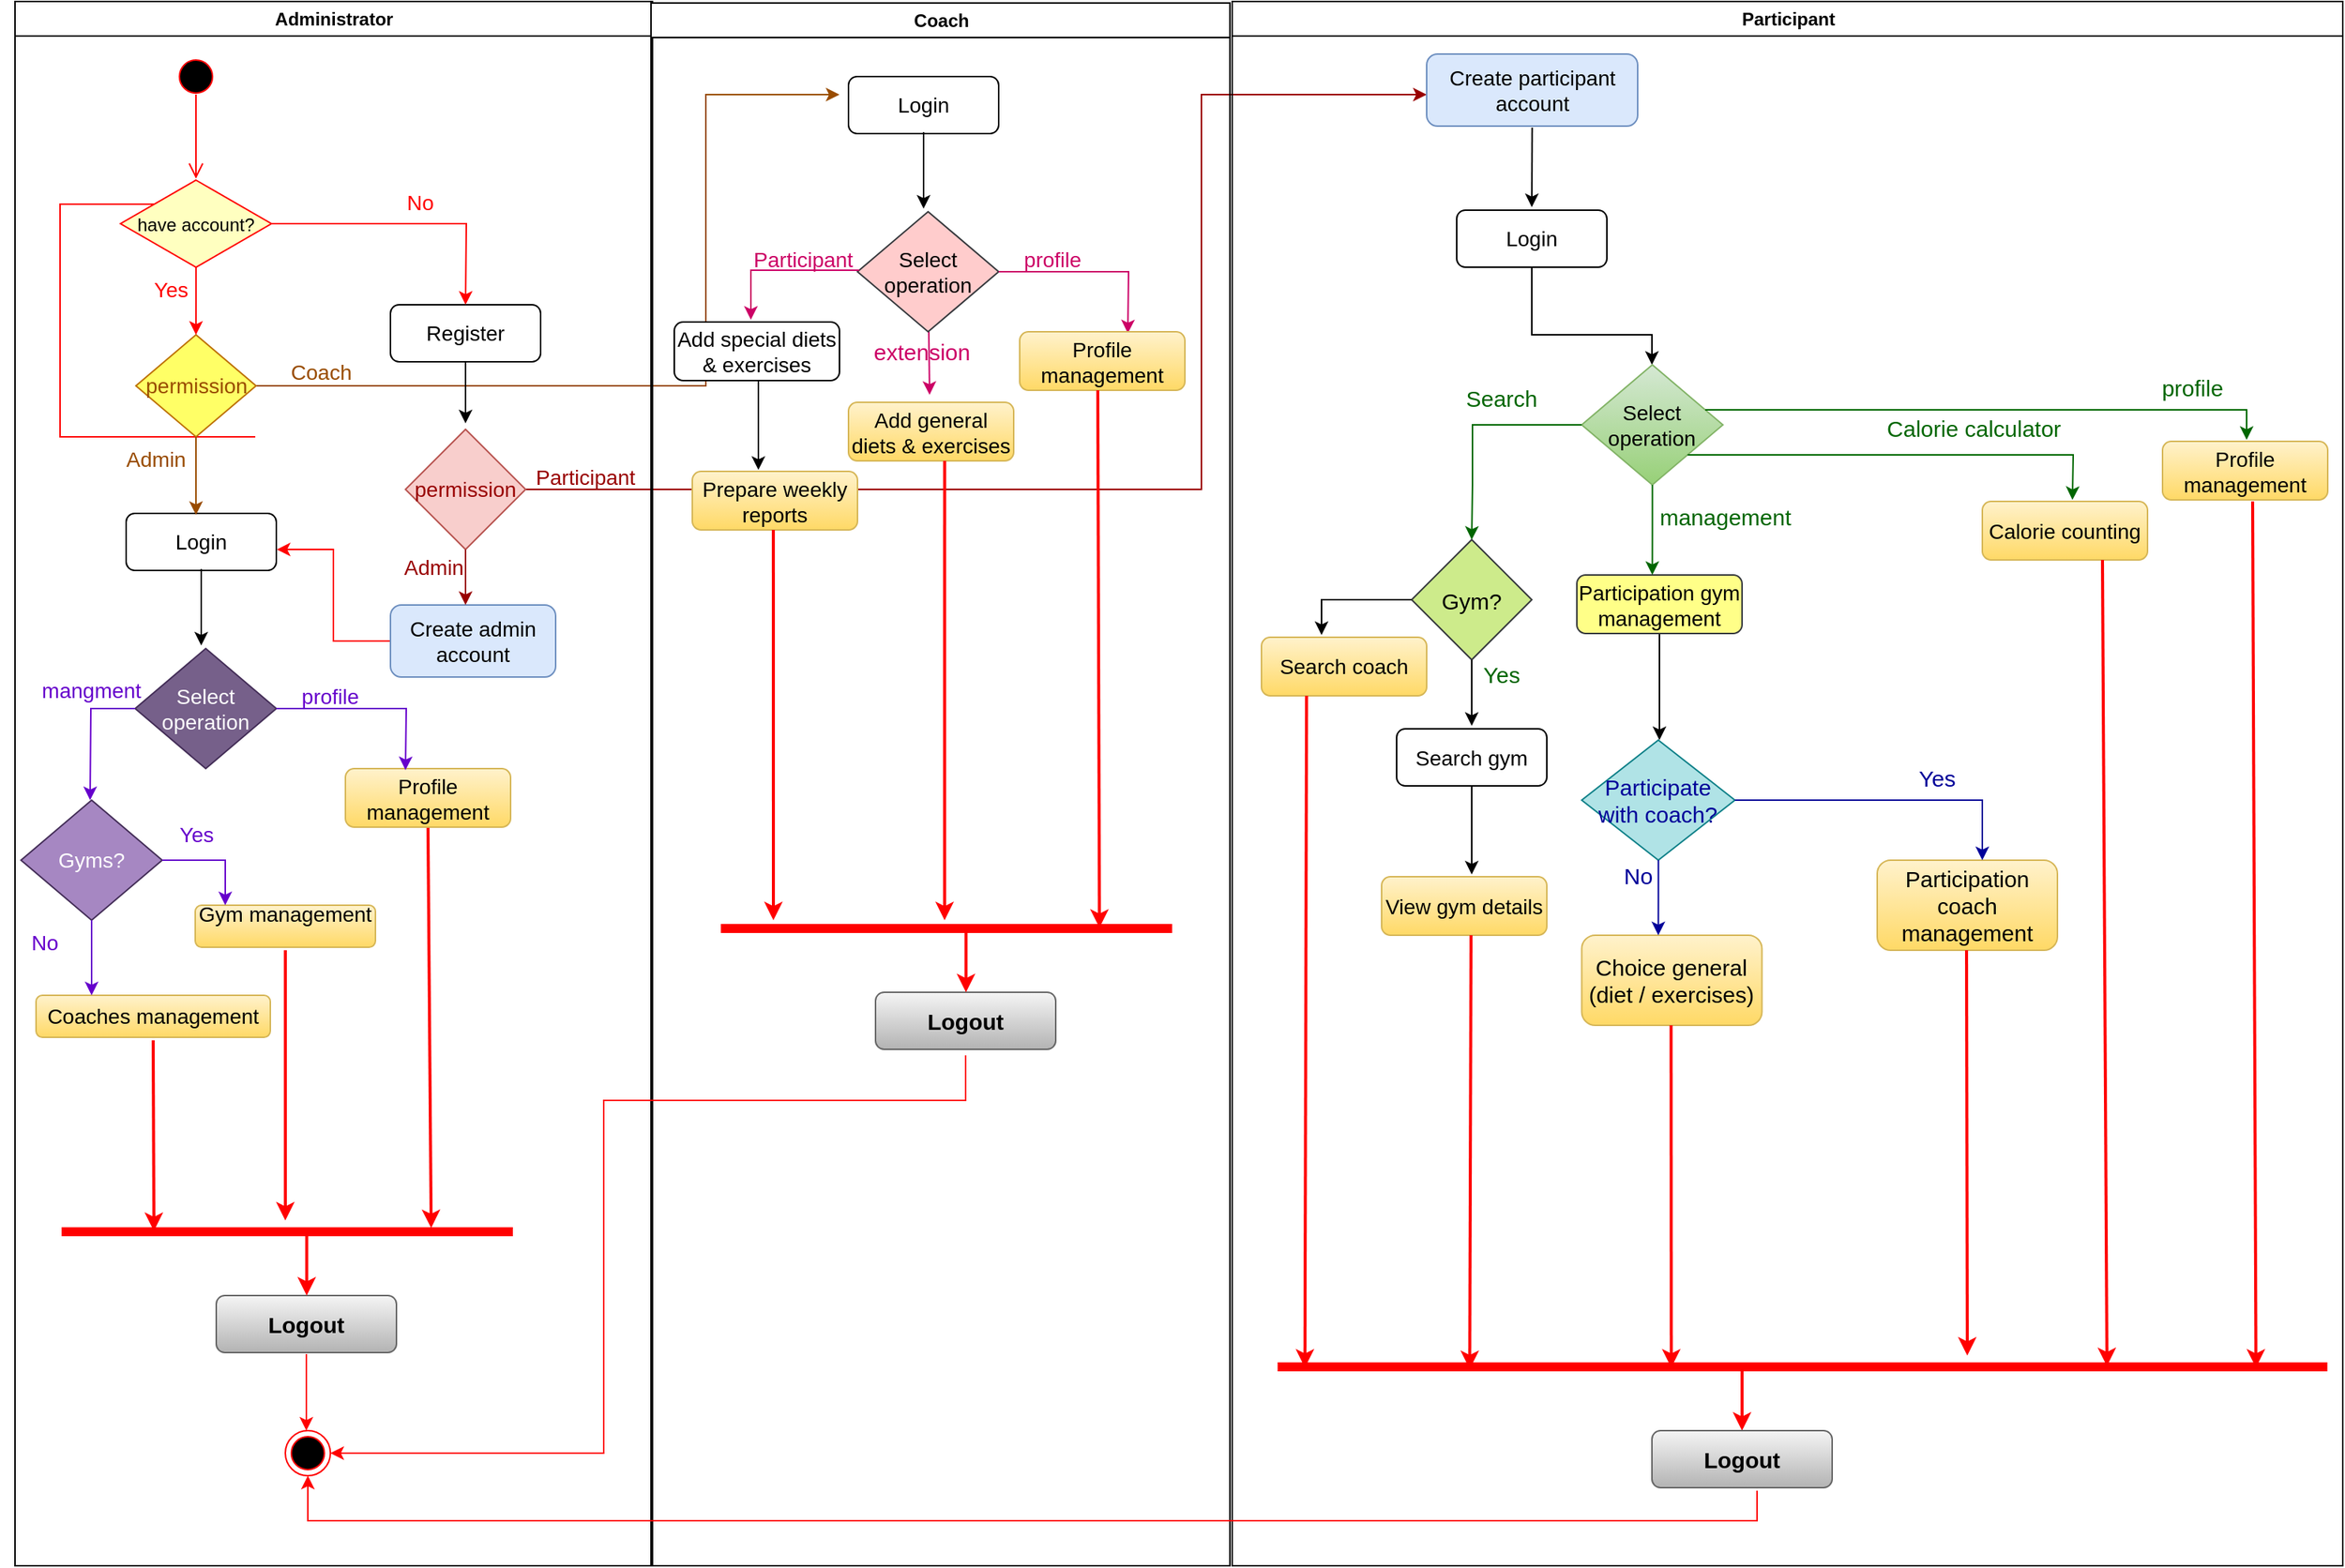 <mxfile version="20.5.1" type="github">
  <diagram name="Page-1" id="e7e014a7-5840-1c2e-5031-d8a46d1fe8dd">
    <mxGraphModel dx="1038" dy="536" grid="1" gridSize="10" guides="1" tooltips="1" connect="1" arrows="1" fold="1" page="1" pageScale="1" pageWidth="1169" pageHeight="826" background="none" math="0" shadow="0">
      <root>
        <mxCell id="0" />
        <mxCell id="1" parent="0" />
        <mxCell id="dBgh0t9pDxQGnR2ba0j--71" style="edgeStyle=orthogonalEdgeStyle;rounded=0;orthogonalLoop=1;jettySize=auto;html=1;strokeColor=#990000;fontSize=14;fontColor=#994C00;" edge="1" parent="1" source="dBgh0t9pDxQGnR2ba0j--53">
          <mxGeometry relative="1" as="geometry">
            <mxPoint x="960" y="190" as="targetPoint" />
            <Array as="points">
              <mxPoint x="810" y="453" />
              <mxPoint x="810" y="190" />
            </Array>
          </mxGeometry>
        </mxCell>
        <mxCell id="dBgh0t9pDxQGnR2ba0j--68" style="edgeStyle=orthogonalEdgeStyle;rounded=0;orthogonalLoop=1;jettySize=auto;html=1;strokeColor=#994C00;fontSize=14;fontColor=#994C00;entryX=-0.06;entryY=0.342;entryDx=0;entryDy=0;entryPerimeter=0;" edge="1" parent="1" source="dBgh0t9pDxQGnR2ba0j--65" target="dBgh0t9pDxQGnR2ba0j--94">
          <mxGeometry relative="1" as="geometry">
            <mxPoint x="530" y="190" as="targetPoint" />
            <Array as="points">
              <mxPoint x="480" y="384" />
              <mxPoint x="480" y="190" />
            </Array>
          </mxGeometry>
        </mxCell>
        <mxCell id="dBgh0t9pDxQGnR2ba0j--104" style="edgeStyle=none;rounded=0;orthogonalLoop=1;jettySize=auto;html=1;strokeColor=#CC0066;strokeWidth=1;fontSize=15;fontColor=#6600CC;" edge="1" parent="1" source="dBgh0t9pDxQGnR2ba0j--95">
          <mxGeometry relative="1" as="geometry">
            <mxPoint x="629" y="390" as="targetPoint" />
          </mxGeometry>
        </mxCell>
        <mxCell id="2" value="Administrator" style="swimlane;whiteSpace=wrap;" parent="1" vertex="1">
          <mxGeometry x="20" y="128" width="424.5" height="1042" as="geometry" />
        </mxCell>
        <mxCell id="12" value="" style="edgeStyle=elbowEdgeStyle;elbow=horizontal;strokeColor=#FF0000;endArrow=open;endFill=1;rounded=0" parent="2" source="10" edge="1">
          <mxGeometry width="100" height="100" relative="1" as="geometry">
            <mxPoint x="160" y="290" as="sourcePoint" />
            <mxPoint x="115" y="135" as="targetPoint" />
            <Array as="points">
              <mxPoint x="30" y="250" />
            </Array>
          </mxGeometry>
        </mxCell>
        <mxCell id="dBgh0t9pDxQGnR2ba0j--41" value="" style="ellipse;html=1;shape=startState;fillColor=#000000;strokeColor=#ff0000;" vertex="1" parent="2">
          <mxGeometry x="105.5" y="35" width="30" height="30" as="geometry" />
        </mxCell>
        <mxCell id="dBgh0t9pDxQGnR2ba0j--42" value="" style="edgeStyle=orthogonalEdgeStyle;html=1;verticalAlign=bottom;endArrow=open;endSize=8;strokeColor=#ff0000;rounded=0;" edge="1" parent="2">
          <mxGeometry relative="1" as="geometry">
            <mxPoint x="120.5" y="118" as="targetPoint" />
            <mxPoint x="120.5" y="62" as="sourcePoint" />
          </mxGeometry>
        </mxCell>
        <mxCell id="dBgh0t9pDxQGnR2ba0j--45" value="have account?" style="rhombus;fillColor=#ffffc0;strokeColor=#ff0000;" vertex="1" parent="2">
          <mxGeometry x="70.25" y="119" width="100.5" height="58" as="geometry" />
        </mxCell>
        <mxCell id="dBgh0t9pDxQGnR2ba0j--49" value="&lt;font style=&quot;font-size: 14px;&quot; color=&quot;#FF0000&quot;&gt;No&lt;/font&gt;" style="text;html=1;strokeColor=none;fillColor=none;align=center;verticalAlign=middle;whiteSpace=wrap;rounded=0;" vertex="1" parent="2">
          <mxGeometry x="240" y="119" width="60" height="30" as="geometry" />
        </mxCell>
        <mxCell id="dBgh0t9pDxQGnR2ba0j--51" value="&lt;span&gt;Register &lt;/span&gt;" style="rounded=1;whiteSpace=wrap;html=1;fontSize=14;fontColor=#000000;" vertex="1" parent="2">
          <mxGeometry x="250" y="202" width="100" height="38" as="geometry" />
        </mxCell>
        <mxCell id="dBgh0t9pDxQGnR2ba0j--53" value="&lt;font color=&quot;#990000&quot;&gt;permission&lt;/font&gt;" style="rhombus;whiteSpace=wrap;html=1;fontSize=14;fillColor=#f8cecc;strokeColor=#b85450;" vertex="1" parent="2">
          <mxGeometry x="260" y="285" width="80" height="80" as="geometry" />
        </mxCell>
        <mxCell id="dBgh0t9pDxQGnR2ba0j--64" style="edgeStyle=orthogonalEdgeStyle;rounded=0;orthogonalLoop=1;jettySize=auto;html=1;entryX=1.003;entryY=0.632;entryDx=0;entryDy=0;entryPerimeter=0;strokeColor=#FF0000;fontSize=14;fontColor=#000000;" edge="1" parent="2" source="dBgh0t9pDxQGnR2ba0j--55" target="dBgh0t9pDxQGnR2ba0j--58">
          <mxGeometry relative="1" as="geometry" />
        </mxCell>
        <mxCell id="dBgh0t9pDxQGnR2ba0j--55" value="&lt;font color=&quot;#000000&quot;&gt;Create admin account&lt;br&gt;&lt;/font&gt;" style="rounded=1;whiteSpace=wrap;html=1;fontSize=14;fillColor=#dae8fc;strokeColor=#6c8ebf;" vertex="1" parent="2">
          <mxGeometry x="250" y="402" width="110" height="48" as="geometry" />
        </mxCell>
        <mxCell id="dBgh0t9pDxQGnR2ba0j--57" value="&lt;font color=&quot;#FF0000&quot;&gt;Yes&lt;/font&gt;" style="text;html=1;strokeColor=none;fillColor=none;align=center;verticalAlign=middle;whiteSpace=wrap;rounded=0;fontSize=14;fontColor=#000000;" vertex="1" parent="2">
          <mxGeometry x="74" y="177" width="60" height="30" as="geometry" />
        </mxCell>
        <mxCell id="dBgh0t9pDxQGnR2ba0j--58" value="Login" style="rounded=1;whiteSpace=wrap;html=1;fontSize=14;fontColor=#000000;" vertex="1" parent="2">
          <mxGeometry x="74" y="341" width="100" height="38" as="geometry" />
        </mxCell>
        <mxCell id="dBgh0t9pDxQGnR2ba0j--59" value="&lt;font color=&quot;#994C00&quot;&gt;Admin&lt;/font&gt;" style="text;html=1;strokeColor=none;fillColor=none;align=center;verticalAlign=middle;whiteSpace=wrap;rounded=0;fontSize=14;fontColor=#FF0000;" vertex="1" parent="2">
          <mxGeometry x="64" y="290" width="60" height="30" as="geometry" />
        </mxCell>
        <mxCell id="dBgh0t9pDxQGnR2ba0j--62" value="Select operation" style="rhombus;whiteSpace=wrap;html=1;fontSize=14;fillColor=#76608a;strokeColor=#432D57;fontColor=#ffffff;" vertex="1" parent="2">
          <mxGeometry x="80" y="431" width="94" height="80" as="geometry" />
        </mxCell>
        <mxCell id="dBgh0t9pDxQGnR2ba0j--65" value="&lt;font color=&quot;#994C00&quot;&gt;permission&lt;/font&gt;" style="rhombus;whiteSpace=wrap;html=1;fontSize=14;fillColor=#FFFF66;strokeColor=#BD7000;fontColor=#000000;" vertex="1" parent="2">
          <mxGeometry x="80.5" y="222" width="80" height="68" as="geometry" />
        </mxCell>
        <mxCell id="dBgh0t9pDxQGnR2ba0j--69" value="&lt;font color=&quot;#994C00&quot;&gt;Coach&lt;/font&gt;" style="text;html=1;strokeColor=none;fillColor=none;align=center;verticalAlign=middle;whiteSpace=wrap;rounded=0;fontSize=14;fontColor=#FF0000;" vertex="1" parent="2">
          <mxGeometry x="174" y="232" width="60" height="30" as="geometry" />
        </mxCell>
        <mxCell id="dBgh0t9pDxQGnR2ba0j--72" value="&lt;font color=&quot;#990000&quot;&gt;Participant&lt;/font&gt;" style="text;html=1;strokeColor=none;fillColor=none;align=center;verticalAlign=middle;whiteSpace=wrap;rounded=0;fontSize=14;fontColor=#FF0000;" vertex="1" parent="2">
          <mxGeometry x="350" y="302" width="60" height="30" as="geometry" />
        </mxCell>
        <mxCell id="dBgh0t9pDxQGnR2ba0j--75" value="&lt;font color=&quot;#6600CC&quot;&gt;profile&lt;/font&gt;" style="text;html=1;strokeColor=none;fillColor=none;align=center;verticalAlign=middle;whiteSpace=wrap;rounded=0;fontSize=14;fontColor=#990000;" vertex="1" parent="2">
          <mxGeometry x="180" y="448" width="60" height="30" as="geometry" />
        </mxCell>
        <mxCell id="dBgh0t9pDxQGnR2ba0j--76" value="mangment" style="text;html=1;strokeColor=none;fillColor=none;align=center;verticalAlign=middle;whiteSpace=wrap;rounded=0;fontSize=14;fontColor=#6600CC;" vertex="1" parent="2">
          <mxGeometry x="21" y="444" width="60" height="30" as="geometry" />
        </mxCell>
        <mxCell id="dBgh0t9pDxQGnR2ba0j--77" value="Gyms?" style="rhombus;whiteSpace=wrap;html=1;fontSize=14;fillColor=#A687C2;strokeColor=#432D57;fontColor=#ffffff;" vertex="1" parent="2">
          <mxGeometry x="4" y="532" width="94" height="80" as="geometry" />
        </mxCell>
        <mxCell id="dBgh0t9pDxQGnR2ba0j--78" value="&lt;p&gt;&lt;span&gt;Profile management&lt;/span&gt;&lt;/p&gt;" style="rounded=1;whiteSpace=wrap;html=1;fontSize=14;fillColor=#fff2cc;gradientColor=#ffd966;strokeColor=#d6b656;" vertex="1" parent="2">
          <mxGeometry x="220" y="511" width="110" height="39" as="geometry" />
        </mxCell>
        <mxCell id="dBgh0t9pDxQGnR2ba0j--80" value="Yes" style="text;html=1;strokeColor=none;fillColor=none;align=center;verticalAlign=middle;whiteSpace=wrap;rounded=0;fontSize=14;fontColor=#6600CC;" vertex="1" parent="2">
          <mxGeometry x="91" y="540" width="60" height="30" as="geometry" />
        </mxCell>
        <mxCell id="dBgh0t9pDxQGnR2ba0j--81" value="&#xa;&lt;p&gt;&lt;/p&gt;&lt;p&gt;&lt;span&gt;Gym management&lt;/span&gt;&lt;/p&gt;&lt;p&gt;&lt;/p&gt;&#xa;&#xa;" style="rounded=1;whiteSpace=wrap;html=1;fontSize=14;fillColor=#fff2cc;gradientColor=#ffd966;strokeColor=#d6b656;" vertex="1" parent="2">
          <mxGeometry x="120" y="602" width="120" height="28" as="geometry" />
        </mxCell>
        <mxCell id="dBgh0t9pDxQGnR2ba0j--84" value="&lt;br&gt;&lt;p&gt;&lt;/p&gt;&lt;p&gt;&lt;span&gt;Coaches &lt;/span&gt;&lt;span&gt;management&lt;/span&gt;&lt;/p&gt;&lt;p&gt;&lt;/p&gt;&lt;br&gt;" style="rounded=1;whiteSpace=wrap;html=1;fontSize=14;fillColor=#fff2cc;gradientColor=#ffd966;strokeColor=#d6b656;" vertex="1" parent="2">
          <mxGeometry x="14" y="662" width="156" height="28" as="geometry" />
        </mxCell>
        <mxCell id="dBgh0t9pDxQGnR2ba0j--88" value="" style="shape=line;strokeWidth=6;strokeColor=#ff0000;rotation=-180;" vertex="1" parent="2">
          <mxGeometry x="31" y="812" width="300.5" height="15" as="geometry" />
        </mxCell>
        <mxCell id="dBgh0t9pDxQGnR2ba0j--91" value="&lt;b&gt;&lt;font style=&quot;font-size: 15px;&quot;&gt;Logout&lt;/font&gt;&lt;/b&gt;" style="rounded=1;whiteSpace=wrap;html=1;fontSize=14;fillColor=#f5f5f5;gradientColor=#b3b3b3;strokeColor=#666666;" vertex="1" parent="2">
          <mxGeometry x="134" y="862" width="120" height="38" as="geometry" />
        </mxCell>
        <mxCell id="38" value="" style="ellipse;shape=endState;fillColor=#000000;strokeColor=#ff0000" parent="2" vertex="1">
          <mxGeometry x="180" y="952" width="30" height="30" as="geometry" />
        </mxCell>
        <mxCell id="3" value="Coach" style="swimlane;whiteSpace=wrap" parent="1" vertex="1">
          <mxGeometry x="443.5" y="129" width="385.5" height="1041" as="geometry" />
        </mxCell>
        <mxCell id="dBgh0t9pDxQGnR2ba0j--94" value="Login" style="rounded=1;whiteSpace=wrap;html=1;fontSize=14;fontColor=#000000;" vertex="1" parent="3">
          <mxGeometry x="131.5" y="49" width="100" height="38" as="geometry" />
        </mxCell>
        <mxCell id="dBgh0t9pDxQGnR2ba0j--95" value="Select operation" style="rhombus;whiteSpace=wrap;html=1;fontSize=14;fillColor=#ffcccc;strokeColor=#36393d;" vertex="1" parent="3">
          <mxGeometry x="137.5" y="139" width="94" height="80" as="geometry" />
        </mxCell>
        <mxCell id="dBgh0t9pDxQGnR2ba0j--96" value="&lt;font color=&quot;#CC0066&quot;&gt;profile&lt;/font&gt;" style="text;html=1;strokeColor=none;fillColor=none;align=center;verticalAlign=middle;whiteSpace=wrap;rounded=0;fontSize=14;fontColor=#990000;" vertex="1" parent="3">
          <mxGeometry x="237.5" y="156" width="60" height="30" as="geometry" />
        </mxCell>
        <mxCell id="dBgh0t9pDxQGnR2ba0j--97" value="&lt;font color=&quot;#CC0066&quot;&gt;Participant&lt;/font&gt;" style="text;html=1;strokeColor=none;fillColor=none;align=center;verticalAlign=middle;whiteSpace=wrap;rounded=0;fontSize=14;fontColor=#6600CC;" vertex="1" parent="3">
          <mxGeometry x="71.5" y="156" width="60" height="30" as="geometry" />
        </mxCell>
        <mxCell id="dBgh0t9pDxQGnR2ba0j--98" style="edgeStyle=orthogonalEdgeStyle;rounded=0;orthogonalLoop=1;jettySize=auto;html=1;strokeColor=#000000;fontSize=14;fontColor=#000000;" edge="1" parent="3">
          <mxGeometry relative="1" as="geometry">
            <mxPoint x="181.5" y="137" as="targetPoint" />
            <mxPoint x="181.5" y="86" as="sourcePoint" />
          </mxGeometry>
        </mxCell>
        <mxCell id="dBgh0t9pDxQGnR2ba0j--99" style="edgeStyle=orthogonalEdgeStyle;rounded=0;orthogonalLoop=1;jettySize=auto;html=1;strokeColor=#CC0066;fontSize=14;fontColor=#990000;" edge="1" parent="3" source="dBgh0t9pDxQGnR2ba0j--95">
          <mxGeometry relative="1" as="geometry">
            <mxPoint x="317.5" y="220" as="targetPoint" />
          </mxGeometry>
        </mxCell>
        <mxCell id="dBgh0t9pDxQGnR2ba0j--101" value="&lt;p&gt;&lt;span&gt;Profile management&lt;/span&gt;&lt;/p&gt;" style="rounded=1;whiteSpace=wrap;html=1;fontSize=14;fillColor=#fff2cc;gradientColor=#ffd966;strokeColor=#d6b656;" vertex="1" parent="3">
          <mxGeometry x="245.5" y="219" width="110" height="39" as="geometry" />
        </mxCell>
        <mxCell id="dBgh0t9pDxQGnR2ba0j--107" value="extension" style="text;html=1;strokeColor=none;fillColor=none;align=center;verticalAlign=middle;whiteSpace=wrap;rounded=0;fontSize=15;fontColor=#CC0066;" vertex="1" parent="3">
          <mxGeometry x="150.5" y="217" width="60" height="30" as="geometry" />
        </mxCell>
        <mxCell id="dBgh0t9pDxQGnR2ba0j--109" value="&lt;p&gt;&lt;span&gt;Add general diets&lt;/span&gt; &amp;amp; exercises &lt;/p&gt;" style="rounded=1;whiteSpace=wrap;html=1;fontSize=14;fillColor=#fff2cc;gradientColor=#ffd966;strokeColor=#d6b656;" vertex="1" parent="3">
          <mxGeometry x="131.5" y="266" width="110" height="39" as="geometry" />
        </mxCell>
        <mxCell id="dBgh0t9pDxQGnR2ba0j--110" value="&lt;p&gt;&lt;span&gt;Add special diets&lt;/span&gt; &amp;amp; exercises&lt;/p&gt;" style="rounded=1;whiteSpace=wrap;html=1;fontSize=14;" vertex="1" parent="3">
          <mxGeometry x="15.5" y="212.5" width="110" height="39" as="geometry" />
        </mxCell>
        <mxCell id="dBgh0t9pDxQGnR2ba0j--112" value="&lt;span&gt;Prepare weekly reports &lt;/span&gt;" style="rounded=1;whiteSpace=wrap;html=1;fontSize=14;fillColor=#fff2cc;gradientColor=#ffd966;strokeColor=#d6b656;" vertex="1" parent="3">
          <mxGeometry x="27.5" y="312" width="110" height="39" as="geometry" />
        </mxCell>
        <mxCell id="dBgh0t9pDxQGnR2ba0j--113" style="rounded=0;orthogonalLoop=1;jettySize=auto;html=1;strokeColor=#FF0000;fontSize=14;fontColor=#6600CC;strokeWidth=2;entryX=0.161;entryY=0.533;entryDx=0;entryDy=0;entryPerimeter=0;" edge="1" parent="3" target="dBgh0t9pDxQGnR2ba0j--116">
          <mxGeometry relative="1" as="geometry">
            <mxPoint x="296.5" y="601" as="targetPoint" />
            <mxPoint x="297.5" y="258" as="sourcePoint" />
          </mxGeometry>
        </mxCell>
        <mxCell id="dBgh0t9pDxQGnR2ba0j--114" style="rounded=0;orthogonalLoop=1;jettySize=auto;html=1;strokeColor=#FF0000;fontSize=14;fontColor=#6600CC;strokeWidth=2;exitX=0.582;exitY=1;exitDx=0;exitDy=0;exitPerimeter=0;" edge="1" parent="3" source="dBgh0t9pDxQGnR2ba0j--109">
          <mxGeometry relative="1" as="geometry">
            <mxPoint x="195.5" y="611" as="targetPoint" />
            <mxPoint x="191.7" y="305" as="sourcePoint" />
          </mxGeometry>
        </mxCell>
        <mxCell id="dBgh0t9pDxQGnR2ba0j--115" style="rounded=0;orthogonalLoop=1;jettySize=auto;html=1;strokeColor=#FF0000;fontSize=14;fontColor=#6600CC;strokeWidth=2;" edge="1" parent="3">
          <mxGeometry relative="1" as="geometry">
            <mxPoint x="81.5" y="611" as="targetPoint" />
            <mxPoint x="81.45" y="351" as="sourcePoint" />
          </mxGeometry>
        </mxCell>
        <mxCell id="dBgh0t9pDxQGnR2ba0j--116" value="" style="shape=line;strokeWidth=6;strokeColor=#ff0000;rotation=-180;" vertex="1" parent="3">
          <mxGeometry x="46.5" y="609" width="300.5" height="15" as="geometry" />
        </mxCell>
        <mxCell id="dBgh0t9pDxQGnR2ba0j--117" value="&lt;b&gt;&lt;font style=&quot;font-size: 15px;&quot;&gt;Logout&lt;/font&gt;&lt;/b&gt;" style="rounded=1;whiteSpace=wrap;html=1;fontSize=14;fillColor=#f5f5f5;gradientColor=#b3b3b3;strokeColor=#666666;" vertex="1" parent="3">
          <mxGeometry x="149.5" y="659" width="120" height="38" as="geometry" />
        </mxCell>
        <mxCell id="dBgh0t9pDxQGnR2ba0j--118" style="edgeStyle=none;rounded=0;orthogonalLoop=1;jettySize=auto;html=1;strokeColor=#FF0000;fontSize=14;fontColor=#6600CC;strokeWidth=2;" edge="1" parent="3">
          <mxGeometry relative="1" as="geometry">
            <mxPoint x="209.75" y="659" as="targetPoint" />
            <mxPoint x="209.75" y="616.5" as="sourcePoint" />
          </mxGeometry>
        </mxCell>
        <mxCell id="4" value="Participant" style="swimlane;whiteSpace=wrap;" parent="1" vertex="1">
          <mxGeometry x="830.5" y="128" width="739.5" height="1042" as="geometry" />
        </mxCell>
        <mxCell id="dBgh0t9pDxQGnR2ba0j--120" value="&lt;font color=&quot;#000000&quot;&gt;Create &lt;font style=&quot;font-size: 14px;&quot;&gt;participant&lt;/font&gt; account&lt;br&gt;&lt;/font&gt;" style="rounded=1;whiteSpace=wrap;html=1;fontSize=14;fillColor=#dae8fc;strokeColor=#6c8ebf;" vertex="1" parent="4">
          <mxGeometry x="129.5" y="35" width="140.5" height="48" as="geometry" />
        </mxCell>
        <mxCell id="dBgh0t9pDxQGnR2ba0j--124" style="edgeStyle=orthogonalEdgeStyle;rounded=0;orthogonalLoop=1;jettySize=auto;html=1;strokeColor=#000000;strokeWidth=1;fontSize=15;fontColor=#000000;" edge="1" parent="4" source="dBgh0t9pDxQGnR2ba0j--122">
          <mxGeometry relative="1" as="geometry">
            <mxPoint x="279.5" y="242" as="targetPoint" />
            <Array as="points">
              <mxPoint x="200" y="222" />
              <mxPoint x="280" y="222" />
            </Array>
          </mxGeometry>
        </mxCell>
        <mxCell id="dBgh0t9pDxQGnR2ba0j--122" value="Login" style="rounded=1;whiteSpace=wrap;html=1;fontSize=14;fontColor=#000000;" vertex="1" parent="4">
          <mxGeometry x="149.5" y="139" width="100" height="38" as="geometry" />
        </mxCell>
        <mxCell id="dBgh0t9pDxQGnR2ba0j--123" value="Select operation" style="rhombus;whiteSpace=wrap;html=1;fontSize=14;fillColor=#d5e8d4;strokeColor=#82b366;gradientColor=#97d077;" vertex="1" parent="4">
          <mxGeometry x="232.75" y="242" width="94" height="80" as="geometry" />
        </mxCell>
        <mxCell id="dBgh0t9pDxQGnR2ba0j--126" value="&lt;font color=&quot;#006600&quot;&gt;profile&lt;/font&gt;" style="text;html=1;strokeColor=none;fillColor=none;align=center;verticalAlign=middle;whiteSpace=wrap;rounded=0;fontSize=15;fontColor=#000000;" vertex="1" parent="4">
          <mxGeometry x="609.5" y="242" width="60" height="30" as="geometry" />
        </mxCell>
        <mxCell id="dBgh0t9pDxQGnR2ba0j--127" value="&lt;p&gt;&lt;span&gt;Profile management&lt;/span&gt;&lt;/p&gt;" style="rounded=1;whiteSpace=wrap;html=1;fontSize=14;fillColor=#fff2cc;gradientColor=#ffd966;strokeColor=#d6b656;" vertex="1" parent="4">
          <mxGeometry x="619.5" y="293" width="110" height="39" as="geometry" />
        </mxCell>
        <mxCell id="dBgh0t9pDxQGnR2ba0j--129" value="" style="endArrow=classic;html=1;rounded=0;strokeColor=#006600;strokeWidth=1;fontSize=15;fontColor=#006600;exitX=1;exitY=1;exitDx=0;exitDy=0;edgeStyle=orthogonalEdgeStyle;" edge="1" parent="4" source="dBgh0t9pDxQGnR2ba0j--123">
          <mxGeometry width="50" height="50" relative="1" as="geometry">
            <mxPoint x="299.5" y="332" as="sourcePoint" />
            <mxPoint x="559.5" y="332" as="targetPoint" />
          </mxGeometry>
        </mxCell>
        <mxCell id="dBgh0t9pDxQGnR2ba0j--130" value="Calorie calculator" style="text;html=1;strokeColor=none;fillColor=none;align=center;verticalAlign=middle;whiteSpace=wrap;rounded=0;fontSize=15;fontColor=#006600;" vertex="1" parent="4">
          <mxGeometry x="418.5" y="268.5" width="150.5" height="30" as="geometry" />
        </mxCell>
        <mxCell id="dBgh0t9pDxQGnR2ba0j--132" value="&lt;p&gt;&lt;span&gt;Calorie counting&lt;/span&gt;&lt;/p&gt;" style="rounded=1;whiteSpace=wrap;html=1;fontSize=14;fillColor=#fff2cc;gradientColor=#ffd966;strokeColor=#d6b656;" vertex="1" parent="4">
          <mxGeometry x="499.5" y="333" width="110" height="39" as="geometry" />
        </mxCell>
        <mxCell id="dBgh0t9pDxQGnR2ba0j--134" value="&lt;span&gt;management&lt;/span&gt;" style="text;html=1;strokeColor=none;fillColor=none;align=center;verticalAlign=middle;whiteSpace=wrap;rounded=0;fontSize=15;fontColor=#006600;" vertex="1" parent="4">
          <mxGeometry x="298.5" y="328" width="60" height="30" as="geometry" />
        </mxCell>
        <mxCell id="dBgh0t9pDxQGnR2ba0j--135" value="&lt;span&gt;Participation gym management &lt;/span&gt;" style="rounded=1;whiteSpace=wrap;html=1;fontSize=14;fillColor=#ffff88;strokeColor=#36393d;" vertex="1" parent="4">
          <mxGeometry x="229.5" y="382" width="110" height="39" as="geometry" />
        </mxCell>
        <mxCell id="dBgh0t9pDxQGnR2ba0j--137" value="&lt;font color=&quot;#000099&quot;&gt;Participate with coach?&lt;br&gt;&lt;/font&gt;" style="rhombus;whiteSpace=wrap;html=1;fontSize=15;fillColor=#b0e3e6;strokeColor=#0e8088;" vertex="1" parent="4">
          <mxGeometry x="232.75" y="492" width="102" height="80" as="geometry" />
        </mxCell>
        <mxCell id="dBgh0t9pDxQGnR2ba0j--140" value="Yes" style="text;html=1;strokeColor=none;fillColor=none;align=center;verticalAlign=middle;whiteSpace=wrap;rounded=0;fontSize=15;fontColor=#000099;" vertex="1" parent="4">
          <mxGeometry x="439.5" y="502" width="60" height="30" as="geometry" />
        </mxCell>
        <mxCell id="dBgh0t9pDxQGnR2ba0j--141" value="No" style="text;html=1;strokeColor=none;fillColor=none;align=center;verticalAlign=middle;whiteSpace=wrap;rounded=0;fontSize=15;fontColor=#000099;" vertex="1" parent="4">
          <mxGeometry x="240.5" y="567" width="60" height="30" as="geometry" />
        </mxCell>
        <mxCell id="dBgh0t9pDxQGnR2ba0j--142" value="&lt;span&gt;Participation coach management &lt;/span&gt;" style="rounded=1;whiteSpace=wrap;html=1;fontSize=15;fillColor=#fff2cc;strokeColor=#d6b656;gradientColor=#ffd966;" vertex="1" parent="4">
          <mxGeometry x="429.5" y="572" width="120" height="60" as="geometry" />
        </mxCell>
        <mxCell id="dBgh0t9pDxQGnR2ba0j--143" value="Choice general (diet / exercises)" style="rounded=1;whiteSpace=wrap;html=1;fontSize=15;fillColor=#fff2cc;strokeColor=#d6b656;gradientColor=#ffd966;" vertex="1" parent="4">
          <mxGeometry x="232.75" y="622" width="120" height="60" as="geometry" />
        </mxCell>
        <mxCell id="dBgh0t9pDxQGnR2ba0j--144" value="&lt;font color=&quot;#006600&quot;&gt;Search&lt;/font&gt;" style="text;html=1;strokeColor=none;fillColor=none;align=center;verticalAlign=middle;whiteSpace=wrap;rounded=0;fontSize=15;fontColor=#000000;" vertex="1" parent="4">
          <mxGeometry x="149.5" y="248.5" width="60" height="30" as="geometry" />
        </mxCell>
        <mxCell id="dBgh0t9pDxQGnR2ba0j--145" value="Gym?" style="rhombus;whiteSpace=wrap;html=1;fontSize=15;fillColor=#cdeb8b;strokeColor=#36393d;" vertex="1" parent="4">
          <mxGeometry x="119.5" y="358.5" width="80" height="80" as="geometry" />
        </mxCell>
        <mxCell id="dBgh0t9pDxQGnR2ba0j--125" style="edgeStyle=orthogonalEdgeStyle;rounded=0;orthogonalLoop=1;jettySize=auto;html=1;strokeColor=#006600;strokeWidth=1;fontSize=15;fontColor=#000000;" edge="1" parent="4" source="dBgh0t9pDxQGnR2ba0j--123">
          <mxGeometry relative="1" as="geometry">
            <mxPoint x="675.5" y="292" as="targetPoint" />
            <Array as="points">
              <mxPoint x="675" y="272" />
            </Array>
          </mxGeometry>
        </mxCell>
        <mxCell id="dBgh0t9pDxQGnR2ba0j--133" style="edgeStyle=orthogonalEdgeStyle;rounded=0;orthogonalLoop=1;jettySize=auto;html=1;strokeColor=#006600;strokeWidth=1;fontSize=15;fontColor=#006600;entryX=0.5;entryY=0;entryDx=0;entryDy=0;" edge="1" parent="4" source="dBgh0t9pDxQGnR2ba0j--123" target="dBgh0t9pDxQGnR2ba0j--145">
          <mxGeometry relative="1" as="geometry">
            <mxPoint x="169.5" y="332" as="targetPoint" />
            <Array as="points">
              <mxPoint x="160" y="282" />
              <mxPoint x="160" y="322" />
            </Array>
          </mxGeometry>
        </mxCell>
        <mxCell id="dBgh0t9pDxQGnR2ba0j--147" value="&lt;p&gt;&lt;span&gt;Search gym&lt;/span&gt;&lt;/p&gt;" style="rounded=1;whiteSpace=wrap;html=1;fontSize=14;fontColor=#000000;" vertex="1" parent="4">
          <mxGeometry x="109.5" y="484.5" width="100" height="38" as="geometry" />
        </mxCell>
        <mxCell id="dBgh0t9pDxQGnR2ba0j--149" value="View &lt;span&gt;gym &lt;/span&gt;details" style="rounded=1;whiteSpace=wrap;html=1;fontSize=14;fillColor=#fff2cc;gradientColor=#ffd966;strokeColor=#d6b656;" vertex="1" parent="4">
          <mxGeometry x="99.5" y="583" width="110" height="39" as="geometry" />
        </mxCell>
        <mxCell id="dBgh0t9pDxQGnR2ba0j--150" value="Yes" style="text;html=1;strokeColor=none;fillColor=none;align=center;verticalAlign=middle;whiteSpace=wrap;rounded=0;fontSize=15;fontColor=#006600;" vertex="1" parent="4">
          <mxGeometry x="149.5" y="432.5" width="60" height="30" as="geometry" />
        </mxCell>
        <mxCell id="dBgh0t9pDxQGnR2ba0j--152" value="Search &lt;span&gt;coach&lt;/span&gt;" style="rounded=1;whiteSpace=wrap;html=1;fontSize=14;fillColor=#fff2cc;gradientColor=#ffd966;strokeColor=#d6b656;" vertex="1" parent="4">
          <mxGeometry x="19.5" y="423.5" width="110" height="39" as="geometry" />
        </mxCell>
        <mxCell id="dBgh0t9pDxQGnR2ba0j--153" style="rounded=0;orthogonalLoop=1;jettySize=auto;html=1;strokeColor=#FF0000;fontSize=14;fontColor=#6600CC;strokeWidth=2;entryX=0.068;entryY=0.467;entryDx=0;entryDy=0;entryPerimeter=0;" edge="1" parent="4" target="dBgh0t9pDxQGnR2ba0j--158">
          <mxGeometry relative="1" as="geometry">
            <mxPoint x="680.5" y="851" as="targetPoint" />
            <mxPoint x="679.5" y="333" as="sourcePoint" />
          </mxGeometry>
        </mxCell>
        <mxCell id="dBgh0t9pDxQGnR2ba0j--154" style="rounded=0;orthogonalLoop=1;jettySize=auto;html=1;strokeColor=#FF0000;fontSize=14;fontColor=#6600CC;strokeWidth=2;exitX=0.582;exitY=1;exitDx=0;exitDy=0;exitPerimeter=0;entryX=0.974;entryY=0.467;entryDx=0;entryDy=0;entryPerimeter=0;" edge="1" parent="4" target="dBgh0t9pDxQGnR2ba0j--158">
          <mxGeometry relative="1" as="geometry">
            <mxPoint x="49.5" y="892" as="targetPoint" />
            <mxPoint x="49.52" y="462.5" as="sourcePoint" />
          </mxGeometry>
        </mxCell>
        <mxCell id="dBgh0t9pDxQGnR2ba0j--155" style="rounded=0;orthogonalLoop=1;jettySize=auto;html=1;strokeColor=#FF0000;fontSize=14;fontColor=#6600CC;strokeWidth=2;exitX=0.582;exitY=1;exitDx=0;exitDy=0;exitPerimeter=0;entryX=0.817;entryY=0.4;entryDx=0;entryDy=0;entryPerimeter=0;" edge="1" parent="4" target="dBgh0t9pDxQGnR2ba0j--158">
          <mxGeometry relative="1" as="geometry">
            <mxPoint x="159.5" y="892" as="targetPoint" />
            <mxPoint x="159.02" y="622" as="sourcePoint" />
          </mxGeometry>
        </mxCell>
        <mxCell id="dBgh0t9pDxQGnR2ba0j--156" style="rounded=0;orthogonalLoop=1;jettySize=auto;html=1;strokeColor=#FF0000;fontSize=14;fontColor=#6600CC;strokeWidth=2;exitX=0.582;exitY=1;exitDx=0;exitDy=0;exitPerimeter=0;entryX=0.625;entryY=0.467;entryDx=0;entryDy=0;entryPerimeter=0;" edge="1" parent="4" target="dBgh0t9pDxQGnR2ba0j--158">
          <mxGeometry relative="1" as="geometry">
            <mxPoint x="292.5" y="902" as="targetPoint" />
            <mxPoint x="292.25" y="682" as="sourcePoint" />
          </mxGeometry>
        </mxCell>
        <mxCell id="dBgh0t9pDxQGnR2ba0j--157" style="rounded=0;orthogonalLoop=1;jettySize=auto;html=1;strokeColor=#FF0000;fontSize=14;fontColor=#6600CC;strokeWidth=2;exitX=0.582;exitY=1;exitDx=0;exitDy=0;exitPerimeter=0;" edge="1" parent="4">
          <mxGeometry relative="1" as="geometry">
            <mxPoint x="489.5" y="902" as="targetPoint" />
            <mxPoint x="489" y="632" as="sourcePoint" />
          </mxGeometry>
        </mxCell>
        <mxCell id="dBgh0t9pDxQGnR2ba0j--158" value="" style="shape=line;strokeWidth=6;strokeColor=#ff0000;rotation=-180;" vertex="1" parent="4">
          <mxGeometry x="30.25" y="902" width="699" height="15" as="geometry" />
        </mxCell>
        <mxCell id="dBgh0t9pDxQGnR2ba0j--159" style="edgeStyle=none;rounded=0;orthogonalLoop=1;jettySize=auto;html=1;strokeColor=#FF0000;fontSize=14;fontColor=#6600CC;strokeWidth=2;" edge="1" parent="4">
          <mxGeometry relative="1" as="geometry">
            <mxPoint x="339.5" y="952" as="targetPoint" />
            <mxPoint x="339.5" y="909.5" as="sourcePoint" />
          </mxGeometry>
        </mxCell>
        <mxCell id="dBgh0t9pDxQGnR2ba0j--160" style="rounded=0;orthogonalLoop=1;jettySize=auto;html=1;strokeColor=#FF0000;fontSize=14;fontColor=#6600CC;strokeWidth=2;entryX=0.068;entryY=0.467;entryDx=0;entryDy=0;entryPerimeter=0;" edge="1" parent="4">
          <mxGeometry relative="1" as="geometry">
            <mxPoint x="582.498" y="908.995" as="targetPoint" />
            <mxPoint x="579.5" y="372" as="sourcePoint" />
          </mxGeometry>
        </mxCell>
        <mxCell id="dBgh0t9pDxQGnR2ba0j--161" value="&lt;b&gt;&lt;font style=&quot;font-size: 15px;&quot;&gt;Logout&lt;/font&gt;&lt;/b&gt;" style="rounded=1;whiteSpace=wrap;html=1;fontSize=14;fillColor=#f5f5f5;gradientColor=#b3b3b3;strokeColor=#666666;" vertex="1" parent="4">
          <mxGeometry x="279.5" y="952" width="120" height="38" as="geometry" />
        </mxCell>
        <mxCell id="dBgh0t9pDxQGnR2ba0j--48" style="edgeStyle=orthogonalEdgeStyle;rounded=0;orthogonalLoop=1;jettySize=auto;html=1;strokeColor=#FF0000;" edge="1" parent="1" source="dBgh0t9pDxQGnR2ba0j--45">
          <mxGeometry relative="1" as="geometry">
            <mxPoint x="320" y="330" as="targetPoint" />
          </mxGeometry>
        </mxCell>
        <mxCell id="dBgh0t9pDxQGnR2ba0j--52" style="edgeStyle=orthogonalEdgeStyle;rounded=0;orthogonalLoop=1;jettySize=auto;html=1;strokeColor=#000000;fontSize=14;fontColor=#000000;" edge="1" parent="1">
          <mxGeometry relative="1" as="geometry">
            <mxPoint x="320" y="409" as="targetPoint" />
            <mxPoint x="320" y="368" as="sourcePoint" />
          </mxGeometry>
        </mxCell>
        <mxCell id="dBgh0t9pDxQGnR2ba0j--54" style="edgeStyle=orthogonalEdgeStyle;rounded=0;orthogonalLoop=1;jettySize=auto;html=1;strokeColor=#990000;fontSize=14;fontColor=#990000;" edge="1" parent="1" source="dBgh0t9pDxQGnR2ba0j--53">
          <mxGeometry relative="1" as="geometry">
            <mxPoint x="320" y="530" as="targetPoint" />
          </mxGeometry>
        </mxCell>
        <mxCell id="dBgh0t9pDxQGnR2ba0j--56" style="edgeStyle=orthogonalEdgeStyle;rounded=0;orthogonalLoop=1;jettySize=auto;html=1;strokeColor=#FF0000;fontSize=14;fontColor=#000000;" edge="1" parent="1" source="dBgh0t9pDxQGnR2ba0j--45">
          <mxGeometry relative="1" as="geometry">
            <mxPoint x="140.5" y="350" as="targetPoint" />
          </mxGeometry>
        </mxCell>
        <mxCell id="dBgh0t9pDxQGnR2ba0j--61" style="edgeStyle=orthogonalEdgeStyle;rounded=0;orthogonalLoop=1;jettySize=auto;html=1;strokeColor=#000000;fontSize=14;fontColor=#000000;" edge="1" parent="1">
          <mxGeometry relative="1" as="geometry">
            <mxPoint x="144" y="557" as="targetPoint" />
            <mxPoint x="144" y="506" as="sourcePoint" />
          </mxGeometry>
        </mxCell>
        <mxCell id="dBgh0t9pDxQGnR2ba0j--66" style="edgeStyle=orthogonalEdgeStyle;rounded=0;orthogonalLoop=1;jettySize=auto;html=1;strokeColor=#994C00;fontSize=14;fontColor=#994C00;" edge="1" parent="1" source="dBgh0t9pDxQGnR2ba0j--65">
          <mxGeometry relative="1" as="geometry">
            <mxPoint x="140.5" y="470" as="targetPoint" />
          </mxGeometry>
        </mxCell>
        <mxCell id="dBgh0t9pDxQGnR2ba0j--67" value="&lt;font color=&quot;#990000&quot;&gt;Admin&lt;/font&gt;" style="text;html=1;strokeColor=none;fillColor=none;align=center;verticalAlign=middle;whiteSpace=wrap;rounded=0;fontSize=14;fontColor=#FF0000;" vertex="1" parent="1">
          <mxGeometry x="269" y="490" width="60" height="30" as="geometry" />
        </mxCell>
        <mxCell id="dBgh0t9pDxQGnR2ba0j--73" style="edgeStyle=orthogonalEdgeStyle;rounded=0;orthogonalLoop=1;jettySize=auto;html=1;strokeColor=#6600CC;fontSize=14;fontColor=#990000;" edge="1" parent="1" source="dBgh0t9pDxQGnR2ba0j--62">
          <mxGeometry relative="1" as="geometry">
            <mxPoint x="280" y="640" as="targetPoint" />
          </mxGeometry>
        </mxCell>
        <mxCell id="dBgh0t9pDxQGnR2ba0j--74" style="edgeStyle=orthogonalEdgeStyle;rounded=0;orthogonalLoop=1;jettySize=auto;html=1;strokeColor=#6600CC;fontSize=14;fontColor=#990000;" edge="1" parent="1" source="dBgh0t9pDxQGnR2ba0j--62">
          <mxGeometry relative="1" as="geometry">
            <mxPoint x="70" y="660" as="targetPoint" />
          </mxGeometry>
        </mxCell>
        <mxCell id="dBgh0t9pDxQGnR2ba0j--79" style="edgeStyle=elbowEdgeStyle;rounded=0;orthogonalLoop=1;jettySize=auto;html=1;strokeColor=#6600CC;fontSize=14;fontColor=#6600CC;" edge="1" parent="1" source="dBgh0t9pDxQGnR2ba0j--77">
          <mxGeometry relative="1" as="geometry">
            <mxPoint x="160" y="730" as="targetPoint" />
            <Array as="points">
              <mxPoint x="160" y="700" />
            </Array>
          </mxGeometry>
        </mxCell>
        <mxCell id="dBgh0t9pDxQGnR2ba0j--82" style="edgeStyle=elbowEdgeStyle;rounded=0;orthogonalLoop=1;jettySize=auto;html=1;strokeColor=#6600CC;fontSize=14;fontColor=#6600CC;" edge="1" parent="1" source="dBgh0t9pDxQGnR2ba0j--77">
          <mxGeometry relative="1" as="geometry">
            <mxPoint x="71" y="790" as="targetPoint" />
          </mxGeometry>
        </mxCell>
        <mxCell id="dBgh0t9pDxQGnR2ba0j--83" value="No" style="text;html=1;strokeColor=none;fillColor=none;align=center;verticalAlign=middle;whiteSpace=wrap;rounded=0;fontSize=14;fontColor=#6600CC;" vertex="1" parent="1">
          <mxGeometry x="10" y="740" width="60" height="30" as="geometry" />
        </mxCell>
        <mxCell id="dBgh0t9pDxQGnR2ba0j--85" style="rounded=0;orthogonalLoop=1;jettySize=auto;html=1;strokeColor=#FF0000;fontSize=14;fontColor=#6600CC;entryX=0.181;entryY=0.667;entryDx=0;entryDy=0;entryPerimeter=0;strokeWidth=2;" edge="1" parent="1" target="dBgh0t9pDxQGnR2ba0j--88">
          <mxGeometry relative="1" as="geometry">
            <mxPoint x="290" y="910" as="targetPoint" />
            <mxPoint x="295" y="678.5" as="sourcePoint" />
          </mxGeometry>
        </mxCell>
        <mxCell id="dBgh0t9pDxQGnR2ba0j--86" style="edgeStyle=elbowEdgeStyle;rounded=0;orthogonalLoop=1;jettySize=auto;html=1;strokeColor=#FF0000;fontSize=14;fontColor=#6600CC;strokeWidth=2;" edge="1" parent="1">
          <mxGeometry relative="1" as="geometry">
            <mxPoint x="200" y="940" as="targetPoint" />
            <mxPoint x="200" y="760" as="sourcePoint" />
          </mxGeometry>
        </mxCell>
        <mxCell id="dBgh0t9pDxQGnR2ba0j--87" style="edgeStyle=elbowEdgeStyle;rounded=0;orthogonalLoop=1;jettySize=auto;html=1;strokeColor=#FF0000;fontSize=14;fontColor=#6600CC;entryX=0.794;entryY=0.533;entryDx=0;entryDy=0;entryPerimeter=0;strokeWidth=2;" edge="1" parent="1" target="dBgh0t9pDxQGnR2ba0j--88">
          <mxGeometry relative="1" as="geometry">
            <mxPoint x="112" y="936" as="targetPoint" />
            <mxPoint x="112" y="820" as="sourcePoint" />
          </mxGeometry>
        </mxCell>
        <mxCell id="dBgh0t9pDxQGnR2ba0j--90" style="edgeStyle=none;rounded=0;orthogonalLoop=1;jettySize=auto;html=1;strokeColor=#FF0000;fontSize=14;fontColor=#6600CC;strokeWidth=2;" edge="1" parent="1">
          <mxGeometry relative="1" as="geometry">
            <mxPoint x="214.25" y="990" as="targetPoint" />
            <mxPoint x="214.25" y="947.5" as="sourcePoint" />
          </mxGeometry>
        </mxCell>
        <mxCell id="dBgh0t9pDxQGnR2ba0j--93" style="edgeStyle=none;rounded=0;orthogonalLoop=1;jettySize=auto;html=1;strokeColor=#FF0000;strokeWidth=1;fontSize=15;fontColor=#6600CC;" edge="1" parent="1">
          <mxGeometry relative="1" as="geometry">
            <mxPoint x="214" y="1080" as="targetPoint" />
            <mxPoint x="214" y="1029" as="sourcePoint" />
          </mxGeometry>
        </mxCell>
        <mxCell id="dBgh0t9pDxQGnR2ba0j--105" style="edgeStyle=orthogonalEdgeStyle;rounded=0;orthogonalLoop=1;jettySize=auto;html=1;strokeColor=#CC0066;strokeWidth=1;fontSize=15;fontColor=#CC0066;" edge="1" parent="1" source="dBgh0t9pDxQGnR2ba0j--95">
          <mxGeometry relative="1" as="geometry">
            <mxPoint x="510" y="340" as="targetPoint" />
            <Array as="points">
              <mxPoint x="510" y="307" />
              <mxPoint x="510" y="330" />
            </Array>
          </mxGeometry>
        </mxCell>
        <mxCell id="dBgh0t9pDxQGnR2ba0j--111" style="edgeStyle=orthogonalEdgeStyle;rounded=0;orthogonalLoop=1;jettySize=auto;html=1;strokeColor=#000000;strokeWidth=1;fontSize=15;fontColor=#CC0066;" edge="1" parent="1">
          <mxGeometry relative="1" as="geometry">
            <mxPoint x="515" y="440" as="targetPoint" />
            <mxPoint x="515" y="380" as="sourcePoint" />
          </mxGeometry>
        </mxCell>
        <mxCell id="dBgh0t9pDxQGnR2ba0j--119" style="edgeStyle=orthogonalEdgeStyle;rounded=0;orthogonalLoop=1;jettySize=auto;html=1;entryX=1;entryY=0.5;entryDx=0;entryDy=0;strokeColor=#FF0000;strokeWidth=1;fontSize=15;fontColor=#CC0066;" edge="1" parent="1" target="38">
          <mxGeometry relative="1" as="geometry">
            <mxPoint x="653" y="830" as="sourcePoint" />
            <Array as="points">
              <mxPoint x="653" y="860" />
              <mxPoint x="412" y="860" />
              <mxPoint x="412" y="1095" />
            </Array>
          </mxGeometry>
        </mxCell>
        <mxCell id="dBgh0t9pDxQGnR2ba0j--121" style="rounded=0;orthogonalLoop=1;jettySize=auto;html=1;strokeColor=#000000;strokeWidth=1;fontSize=15;fontColor=#000000;" edge="1" parent="1">
          <mxGeometry relative="1" as="geometry">
            <mxPoint x="1030" y="265" as="targetPoint" />
            <mxPoint x="1030.25" y="212" as="sourcePoint" />
          </mxGeometry>
        </mxCell>
        <mxCell id="dBgh0t9pDxQGnR2ba0j--128" style="edgeStyle=orthogonalEdgeStyle;rounded=0;orthogonalLoop=1;jettySize=auto;html=1;strokeColor=#006600;strokeWidth=1;fontSize=15;fontColor=#006600;" edge="1" parent="1" source="dBgh0t9pDxQGnR2ba0j--123">
          <mxGeometry relative="1" as="geometry">
            <mxPoint x="1110.25" y="510" as="targetPoint" />
          </mxGeometry>
        </mxCell>
        <mxCell id="dBgh0t9pDxQGnR2ba0j--136" style="edgeStyle=orthogonalEdgeStyle;rounded=0;orthogonalLoop=1;jettySize=auto;html=1;strokeColor=#000000;strokeWidth=1;fontSize=15;fontColor=#006600;" edge="1" parent="1">
          <mxGeometry relative="1" as="geometry">
            <mxPoint x="1115" y="620" as="targetPoint" />
            <mxPoint x="1115" y="549.5" as="sourcePoint" />
          </mxGeometry>
        </mxCell>
        <mxCell id="dBgh0t9pDxQGnR2ba0j--138" style="edgeStyle=orthogonalEdgeStyle;rounded=0;orthogonalLoop=1;jettySize=auto;html=1;strokeColor=#000099;strokeWidth=1;fontSize=15;fontColor=#000099;" edge="1" parent="1" source="dBgh0t9pDxQGnR2ba0j--137">
          <mxGeometry relative="1" as="geometry">
            <mxPoint x="1330" y="700" as="targetPoint" />
            <Array as="points">
              <mxPoint x="1330" y="660" />
            </Array>
          </mxGeometry>
        </mxCell>
        <mxCell id="dBgh0t9pDxQGnR2ba0j--139" style="edgeStyle=orthogonalEdgeStyle;rounded=0;orthogonalLoop=1;jettySize=auto;html=1;strokeColor=#000099;strokeWidth=1;fontSize=15;fontColor=#000099;" edge="1" parent="1" source="dBgh0t9pDxQGnR2ba0j--137">
          <mxGeometry relative="1" as="geometry">
            <mxPoint x="1114.25" y="750" as="targetPoint" />
          </mxGeometry>
        </mxCell>
        <mxCell id="dBgh0t9pDxQGnR2ba0j--146" style="edgeStyle=orthogonalEdgeStyle;rounded=0;orthogonalLoop=1;jettySize=auto;html=1;strokeColor=#000000;strokeWidth=1;fontSize=15;fontColor=#006600;" edge="1" parent="1" source="dBgh0t9pDxQGnR2ba0j--145">
          <mxGeometry relative="1" as="geometry">
            <mxPoint x="990" y="610.5" as="targetPoint" />
          </mxGeometry>
        </mxCell>
        <mxCell id="dBgh0t9pDxQGnR2ba0j--148" style="edgeStyle=orthogonalEdgeStyle;rounded=0;orthogonalLoop=1;jettySize=auto;html=1;strokeColor=#000000;strokeWidth=1;fontSize=15;fontColor=#006600;" edge="1" parent="1">
          <mxGeometry relative="1" as="geometry">
            <mxPoint x="990" y="709.5" as="targetPoint" />
            <mxPoint x="990" y="650.5" as="sourcePoint" />
          </mxGeometry>
        </mxCell>
        <mxCell id="dBgh0t9pDxQGnR2ba0j--151" style="rounded=0;orthogonalLoop=1;jettySize=auto;html=1;strokeColor=#000000;strokeWidth=1;fontSize=15;fontColor=#006600;exitX=0;exitY=0.5;exitDx=0;exitDy=0;edgeStyle=orthogonalEdgeStyle;" edge="1" parent="1" source="dBgh0t9pDxQGnR2ba0j--145">
          <mxGeometry relative="1" as="geometry">
            <mxPoint x="890" y="550" as="targetPoint" />
            <Array as="points">
              <mxPoint x="890" y="527" />
            </Array>
          </mxGeometry>
        </mxCell>
        <mxCell id="dBgh0t9pDxQGnR2ba0j--162" style="edgeStyle=orthogonalEdgeStyle;rounded=0;orthogonalLoop=1;jettySize=auto;html=1;strokeColor=#FF0000;strokeWidth=1;fontSize=15;fontColor=#006600;" edge="1" parent="1">
          <mxGeometry relative="1" as="geometry">
            <mxPoint x="1180" y="1120" as="sourcePoint" />
            <mxPoint x="215" y="1110" as="targetPoint" />
            <Array as="points">
              <mxPoint x="1170" y="1140" />
              <mxPoint x="215" y="1140" />
              <mxPoint x="215" y="1113" />
            </Array>
          </mxGeometry>
        </mxCell>
      </root>
    </mxGraphModel>
  </diagram>
</mxfile>
